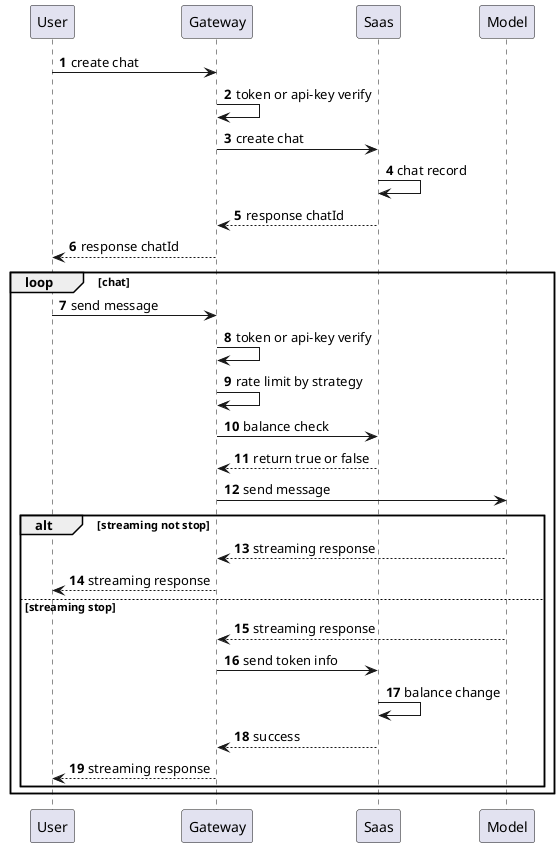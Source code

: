 @startuml
autonumber
User -> Gateway: create chat 
Gateway -> Gateway: token or api-key verify
Gateway -> Saas: create chat
Saas -> Saas: chat record
Gateway <-- Saas: response chatId
User <-- Gateway: response chatId
loop chat
 User -> Gateway: send message
 Gateway -> Gateway: token or api-key verify 
 Gateway -> Gateway: rate limit by strategy
 Gateway -> Saas: balance check
 Gateway <-- Saas: return true or false
 Gateway -> Model: send message
 alt streaming not stop
  Gateway <-- Model: streaming response
  User <-- Gateway: streaming response
 else streaming stop
  Gateway <-- Model: streaming response
  Gateway -> Saas: send token info
  Saas -> Saas: balance change
  Gateway <-- Saas: success
  User <-- Gateway: streaming response
  end

end
@enduml